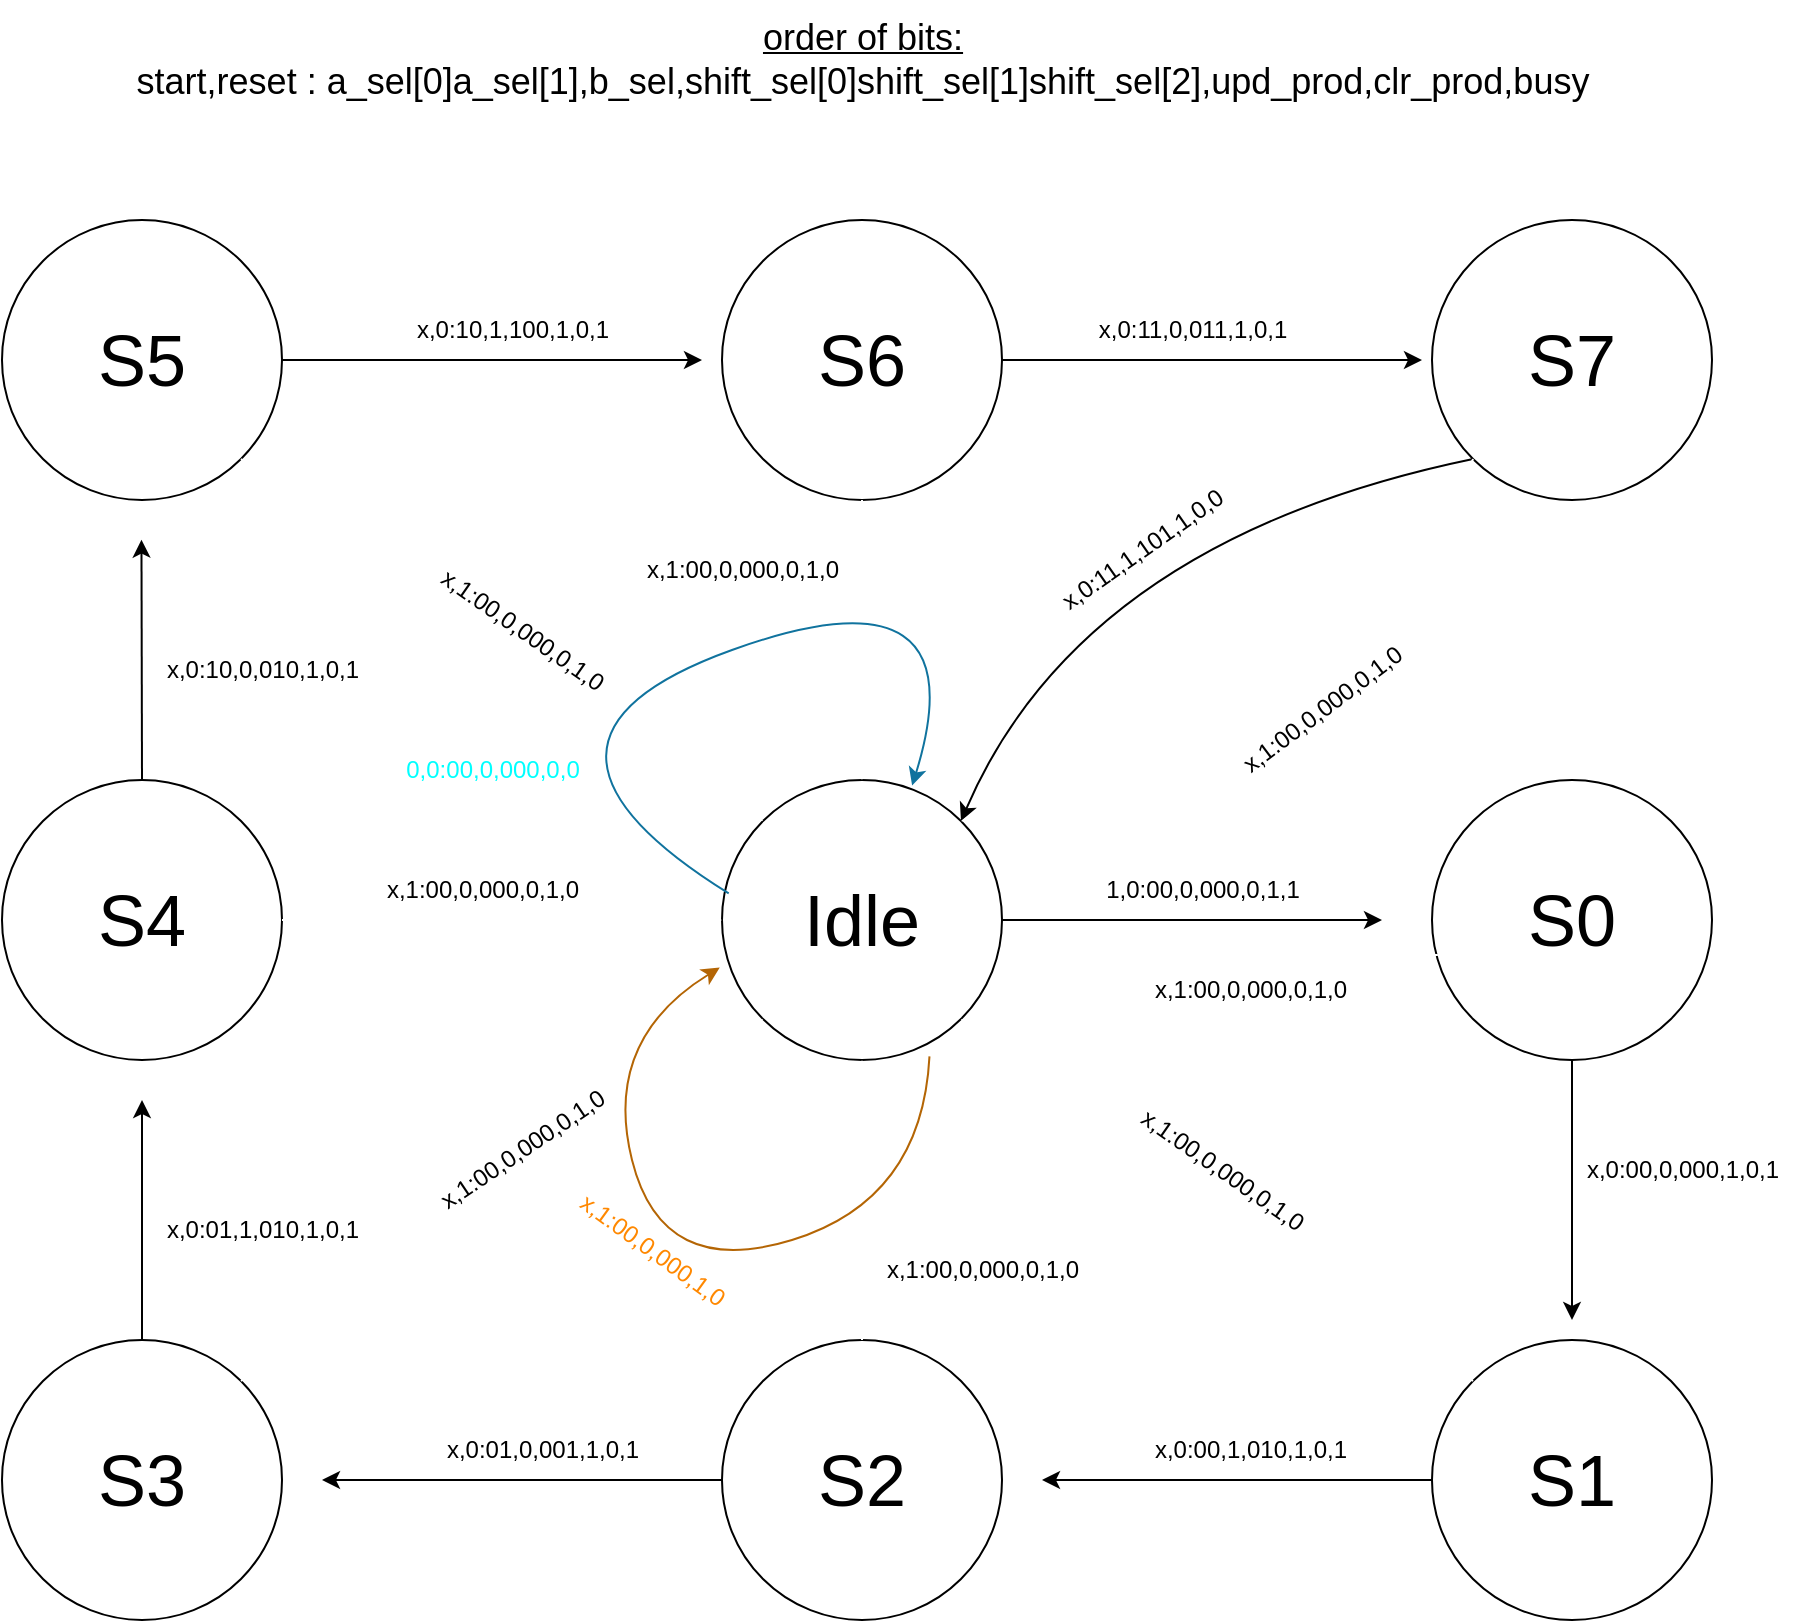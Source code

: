 <mxfile version="21.3.7" type="github">
  <diagram name="Page-1" id="QRuHNjkxRnGpMCgw-yJH">
    <mxGraphModel dx="2285" dy="2051" grid="1" gridSize="10" guides="1" tooltips="1" connect="1" arrows="1" fold="1" page="1" pageScale="1" pageWidth="827" pageHeight="1169" math="0" shadow="0">
      <root>
        <mxCell id="0" />
        <mxCell id="1" parent="0" />
        <mxCell id="8Rcfs02TrADU7LgiyIq5-1" value="&lt;font style=&quot;font-size: 36px;&quot;&gt;Idle&lt;/font&gt;" style="ellipse;whiteSpace=wrap;html=1;aspect=fixed;" parent="1" vertex="1">
          <mxGeometry x="90" y="90" width="140" height="140" as="geometry" />
        </mxCell>
        <mxCell id="8Rcfs02TrADU7LgiyIq5-2" value="" style="endArrow=classic;html=1;rounded=0;exitX=1;exitY=0.5;exitDx=0;exitDy=0;" parent="1" source="8Rcfs02TrADU7LgiyIq5-1" edge="1">
          <mxGeometry width="50" height="50" relative="1" as="geometry">
            <mxPoint x="290" y="160" as="sourcePoint" />
            <mxPoint x="420" y="160" as="targetPoint" />
          </mxGeometry>
        </mxCell>
        <mxCell id="8Rcfs02TrADU7LgiyIq5-3" value="&lt;font style=&quot;font-size: 36px;&quot;&gt;S0&lt;/font&gt;" style="ellipse;whiteSpace=wrap;html=1;aspect=fixed;" parent="1" vertex="1">
          <mxGeometry x="445" y="90" width="140" height="140" as="geometry" />
        </mxCell>
        <mxCell id="8Rcfs02TrADU7LgiyIq5-4" value="1,0:00,0,000,0,1,1" style="text;html=1;align=center;verticalAlign=middle;resizable=0;points=[];autosize=1;strokeColor=none;fillColor=none;" parent="1" vertex="1">
          <mxGeometry x="270" y="130" width="120" height="30" as="geometry" />
        </mxCell>
        <mxCell id="8Rcfs02TrADU7LgiyIq5-7" value="&lt;font style=&quot;font-size: 36px;&quot;&gt;S1&lt;/font&gt;" style="ellipse;whiteSpace=wrap;html=1;aspect=fixed;" parent="1" vertex="1">
          <mxGeometry x="445" y="370" width="140" height="140" as="geometry" />
        </mxCell>
        <mxCell id="8Rcfs02TrADU7LgiyIq5-13" value="" style="endArrow=classic;html=1;rounded=0;exitX=0.5;exitY=1;exitDx=0;exitDy=0;" parent="1" source="8Rcfs02TrADU7LgiyIq5-3" edge="1">
          <mxGeometry width="50" height="50" relative="1" as="geometry">
            <mxPoint x="175" y="170" as="sourcePoint" />
            <mxPoint x="515" y="360" as="targetPoint" />
          </mxGeometry>
        </mxCell>
        <mxCell id="8Rcfs02TrADU7LgiyIq5-14" value="x,0:00,0,000,1,0,1" style="text;html=1;align=center;verticalAlign=middle;resizable=0;points=[];autosize=1;strokeColor=none;fillColor=none;" parent="1" vertex="1">
          <mxGeometry x="510" y="270" width="120" height="30" as="geometry" />
        </mxCell>
        <mxCell id="8Rcfs02TrADU7LgiyIq5-16" value="&lt;font style=&quot;font-size: 36px;&quot;&gt;S2&lt;/font&gt;" style="ellipse;whiteSpace=wrap;html=1;aspect=fixed;" parent="1" vertex="1">
          <mxGeometry x="90" y="370" width="140" height="140" as="geometry" />
        </mxCell>
        <mxCell id="8Rcfs02TrADU7LgiyIq5-17" value="" style="endArrow=classic;html=1;rounded=0;exitX=0;exitY=0.5;exitDx=0;exitDy=0;" parent="1" source="8Rcfs02TrADU7LgiyIq5-7" edge="1">
          <mxGeometry width="50" height="50" relative="1" as="geometry">
            <mxPoint x="270" y="440" as="sourcePoint" />
            <mxPoint x="250" y="440" as="targetPoint" />
          </mxGeometry>
        </mxCell>
        <mxCell id="8Rcfs02TrADU7LgiyIq5-21" value="&lt;font style=&quot;font-size: 36px;&quot;&gt;S4&lt;/font&gt;" style="ellipse;whiteSpace=wrap;html=1;aspect=fixed;" parent="1" vertex="1">
          <mxGeometry x="-270" y="90" width="140" height="140" as="geometry" />
        </mxCell>
        <mxCell id="8Rcfs02TrADU7LgiyIq5-22" value="&lt;font style=&quot;font-size: 36px;&quot;&gt;S3&lt;/font&gt;" style="ellipse;whiteSpace=wrap;html=1;aspect=fixed;" parent="1" vertex="1">
          <mxGeometry x="-270" y="370" width="140" height="140" as="geometry" />
        </mxCell>
        <mxCell id="8Rcfs02TrADU7LgiyIq5-23" value="" style="endArrow=classic;html=1;rounded=0;exitX=0;exitY=0.5;exitDx=0;exitDy=0;" parent="1" source="8Rcfs02TrADU7LgiyIq5-16" edge="1">
          <mxGeometry width="50" height="50" relative="1" as="geometry">
            <mxPoint x="-20" y="440" as="sourcePoint" />
            <mxPoint x="-110" y="440" as="targetPoint" />
          </mxGeometry>
        </mxCell>
        <mxCell id="8Rcfs02TrADU7LgiyIq5-26" value="" style="endArrow=classic;html=1;rounded=0;exitX=0.5;exitY=0;exitDx=0;exitDy=0;" parent="1" source="8Rcfs02TrADU7LgiyIq5-22" edge="1">
          <mxGeometry width="50" height="50" relative="1" as="geometry">
            <mxPoint x="-200" y="235" as="sourcePoint" />
            <mxPoint x="-200" y="250" as="targetPoint" />
          </mxGeometry>
        </mxCell>
        <mxCell id="8Rcfs02TrADU7LgiyIq5-29" value="&lt;font style=&quot;font-size: 36px;&quot;&gt;S6&lt;/font&gt;" style="ellipse;whiteSpace=wrap;html=1;aspect=fixed;" parent="1" vertex="1">
          <mxGeometry x="90" y="-190" width="140" height="140" as="geometry" />
        </mxCell>
        <mxCell id="8Rcfs02TrADU7LgiyIq5-30" value="&lt;font style=&quot;font-size: 36px;&quot;&gt;S7&lt;/font&gt;" style="ellipse;whiteSpace=wrap;html=1;aspect=fixed;" parent="1" vertex="1">
          <mxGeometry x="445" y="-190" width="140" height="140" as="geometry" />
        </mxCell>
        <mxCell id="8Rcfs02TrADU7LgiyIq5-31" value="&lt;font style=&quot;font-size: 36px;&quot;&gt;S5&lt;/font&gt;" style="ellipse;whiteSpace=wrap;html=1;aspect=fixed;" parent="1" vertex="1">
          <mxGeometry x="-270" y="-190" width="140" height="140" as="geometry" />
        </mxCell>
        <mxCell id="8Rcfs02TrADU7LgiyIq5-32" value="" style="endArrow=classic;html=1;rounded=0;exitX=0.5;exitY=0;exitDx=0;exitDy=0;entryX=-0.003;entryY=-0.002;entryDx=0;entryDy=0;entryPerimeter=0;" parent="1" edge="1" source="8Rcfs02TrADU7LgiyIq5-21">
          <mxGeometry width="50" height="50" relative="1" as="geometry">
            <mxPoint x="-200" y="80" as="sourcePoint" />
            <mxPoint x="-200.27" y="-30.18" as="targetPoint" />
          </mxGeometry>
        </mxCell>
        <mxCell id="8Rcfs02TrADU7LgiyIq5-36" value="" style="endArrow=classic;html=1;rounded=0;exitX=1;exitY=0.5;exitDx=0;exitDy=0;" parent="1" source="8Rcfs02TrADU7LgiyIq5-31" edge="1">
          <mxGeometry width="50" height="50" relative="1" as="geometry">
            <mxPoint x="80" y="-120" as="sourcePoint" />
            <mxPoint x="80" y="-120" as="targetPoint" />
          </mxGeometry>
        </mxCell>
        <mxCell id="8Rcfs02TrADU7LgiyIq5-37" value="x,0:10,1,100,1,0,1" style="text;html=1;align=center;verticalAlign=middle;resizable=0;points=[];autosize=1;strokeColor=none;fillColor=none;" parent="1" vertex="1">
          <mxGeometry x="-75" y="-150" width="120" height="30" as="geometry" />
        </mxCell>
        <mxCell id="8Rcfs02TrADU7LgiyIq5-39" value="" style="endArrow=classic;html=1;rounded=0;exitX=1;exitY=0.5;exitDx=0;exitDy=0;" parent="1" source="8Rcfs02TrADU7LgiyIq5-29" edge="1">
          <mxGeometry width="50" height="50" relative="1" as="geometry">
            <mxPoint x="270" y="-100" as="sourcePoint" />
            <mxPoint x="440" y="-120" as="targetPoint" />
          </mxGeometry>
        </mxCell>
        <mxCell id="8Rcfs02TrADU7LgiyIq5-40" value="x,0:11,0,011,1,0,1" style="text;html=1;align=center;verticalAlign=middle;resizable=0;points=[];autosize=1;strokeColor=none;fillColor=none;" parent="1" vertex="1">
          <mxGeometry x="265" y="-150" width="120" height="30" as="geometry" />
        </mxCell>
        <mxCell id="8Rcfs02TrADU7LgiyIq5-43" value="x,0:11,1,101,1,0,0" style="text;html=1;align=center;verticalAlign=middle;resizable=0;points=[];autosize=1;strokeColor=none;fillColor=none;rotation=-35;" parent="1" vertex="1">
          <mxGeometry x="240" y="-40" width="120" height="30" as="geometry" />
        </mxCell>
        <mxCell id="M2b_wzENFVql52UbRtSp-1" value="&lt;font style=&quot;font-size: 18px;&quot;&gt;&lt;u&gt;order of bits:&lt;/u&gt;&lt;br&gt;start,reset : a_sel[0]a_sel[1],b_sel,shift_sel[0]shift_sel[1]shift_sel[2],upd_prod,clr_prod,busy&lt;/font&gt;" style="text;html=1;align=center;verticalAlign=middle;resizable=0;points=[];autosize=1;strokeColor=none;fillColor=none;" vertex="1" parent="1">
          <mxGeometry x="-215" y="-300" width="750" height="60" as="geometry" />
        </mxCell>
        <mxCell id="M2b_wzENFVql52UbRtSp-2" value="x,0:00,1,010,1,0,1" style="text;html=1;align=center;verticalAlign=middle;resizable=0;points=[];autosize=1;strokeColor=none;fillColor=none;" vertex="1" parent="1">
          <mxGeometry x="294" y="410" width="120" height="30" as="geometry" />
        </mxCell>
        <mxCell id="M2b_wzENFVql52UbRtSp-4" value="x,0:01,0,001,1,0,1" style="text;html=1;align=center;verticalAlign=middle;resizable=0;points=[];autosize=1;strokeColor=none;fillColor=none;" vertex="1" parent="1">
          <mxGeometry x="-60" y="410" width="120" height="30" as="geometry" />
        </mxCell>
        <mxCell id="M2b_wzENFVql52UbRtSp-5" value="x,0:01,1,010,1,0,1" style="text;html=1;align=center;verticalAlign=middle;resizable=0;points=[];autosize=1;strokeColor=none;fillColor=none;" vertex="1" parent="1">
          <mxGeometry x="-200" y="300" width="120" height="30" as="geometry" />
        </mxCell>
        <mxCell id="M2b_wzENFVql52UbRtSp-6" value="x,0:10,0,010,1,0,1" style="text;html=1;align=center;verticalAlign=middle;resizable=0;points=[];autosize=1;strokeColor=none;fillColor=none;" vertex="1" parent="1">
          <mxGeometry x="-200" y="20" width="120" height="30" as="geometry" />
        </mxCell>
        <mxCell id="M2b_wzENFVql52UbRtSp-8" value="" style="edgeStyle=none;orthogonalLoop=1;jettySize=auto;html=1;entryX=0;entryY=1;entryDx=0;entryDy=0;exitX=1;exitY=0;exitDx=0;exitDy=0;curved=1;startArrow=classic;startFill=1;endArrow=none;endFill=0;" edge="1" parent="1" source="8Rcfs02TrADU7LgiyIq5-1" target="8Rcfs02TrADU7LgiyIq5-30">
          <mxGeometry width="100" relative="1" as="geometry">
            <mxPoint x="270" y="30" as="sourcePoint" />
            <mxPoint x="370" y="30" as="targetPoint" />
            <Array as="points">
              <mxPoint x="270" y="-30" />
            </Array>
          </mxGeometry>
        </mxCell>
        <mxCell id="M2b_wzENFVql52UbRtSp-9" value="" style="edgeStyle=none;orthogonalLoop=1;jettySize=auto;html=1;entryX=0;entryY=1;entryDx=0;entryDy=0;exitX=1;exitY=0;exitDx=0;exitDy=0;curved=1;startArrow=classic;startFill=1;endArrow=none;endFill=0;fillColor=#a20025;strokeColor=#ffffff;" edge="1" parent="1" source="8Rcfs02TrADU7LgiyIq5-1" target="8Rcfs02TrADU7LgiyIq5-30">
          <mxGeometry width="100" relative="1" as="geometry">
            <mxPoint x="219" y="121" as="sourcePoint" />
            <mxPoint x="476" y="-61" as="targetPoint" />
            <Array as="points">
              <mxPoint x="410" y="80" />
            </Array>
          </mxGeometry>
        </mxCell>
        <mxCell id="M2b_wzENFVql52UbRtSp-10" value="x,1:00,0,000,0,1,0" style="text;html=1;align=center;verticalAlign=middle;resizable=0;points=[];autosize=1;strokeColor=none;fillColor=none;rotation=-37;" vertex="1" parent="1">
          <mxGeometry x="330" y="40" width="120" height="30" as="geometry" />
        </mxCell>
        <mxCell id="M2b_wzENFVql52UbRtSp-11" value="" style="edgeStyle=none;orthogonalLoop=1;jettySize=auto;html=1;rounded=0;exitX=0.5;exitY=1;exitDx=0;exitDy=0;entryX=0.5;entryY=0;entryDx=0;entryDy=0;strokeColor=#FFFFFF;" edge="1" parent="1" source="8Rcfs02TrADU7LgiyIq5-29" target="8Rcfs02TrADU7LgiyIq5-1">
          <mxGeometry width="100" relative="1" as="geometry">
            <mxPoint x="40" y="40" as="sourcePoint" />
            <mxPoint x="140" y="40" as="targetPoint" />
            <Array as="points" />
          </mxGeometry>
        </mxCell>
        <mxCell id="M2b_wzENFVql52UbRtSp-12" value="x,1:00,0,000,0,1,0" style="text;html=1;align=center;verticalAlign=middle;resizable=0;points=[];autosize=1;strokeColor=none;fillColor=none;rotation=0;" vertex="1" parent="1">
          <mxGeometry x="40" y="-30" width="120" height="30" as="geometry" />
        </mxCell>
        <mxCell id="M2b_wzENFVql52UbRtSp-13" value="" style="edgeStyle=none;orthogonalLoop=1;jettySize=auto;html=1;rounded=0;exitX=1;exitY=1;exitDx=0;exitDy=0;entryX=0;entryY=0;entryDx=0;entryDy=0;strokeColor=#FFFFFF;" edge="1" parent="1" source="8Rcfs02TrADU7LgiyIq5-31" target="8Rcfs02TrADU7LgiyIq5-1">
          <mxGeometry width="100" relative="1" as="geometry">
            <mxPoint x="170" y="-40" as="sourcePoint" />
            <mxPoint x="170" y="100" as="targetPoint" />
            <Array as="points" />
          </mxGeometry>
        </mxCell>
        <mxCell id="M2b_wzENFVql52UbRtSp-15" value="" style="edgeStyle=none;orthogonalLoop=1;jettySize=auto;html=1;rounded=0;exitX=1;exitY=0.5;exitDx=0;exitDy=0;entryX=0;entryY=0.5;entryDx=0;entryDy=0;strokeColor=#FFFFFF;" edge="1" parent="1" source="8Rcfs02TrADU7LgiyIq5-21" target="8Rcfs02TrADU7LgiyIq5-1">
          <mxGeometry width="100" relative="1" as="geometry">
            <mxPoint x="190" y="-20" as="sourcePoint" />
            <mxPoint x="190" y="120" as="targetPoint" />
            <Array as="points" />
          </mxGeometry>
        </mxCell>
        <mxCell id="M2b_wzENFVql52UbRtSp-16" value="" style="edgeStyle=none;orthogonalLoop=1;jettySize=auto;html=1;rounded=0;exitX=1;exitY=0;exitDx=0;exitDy=0;entryX=0;entryY=1;entryDx=0;entryDy=0;strokeColor=#FFFFFF;" edge="1" parent="1" source="8Rcfs02TrADU7LgiyIq5-22" target="8Rcfs02TrADU7LgiyIq5-1">
          <mxGeometry width="100" relative="1" as="geometry">
            <mxPoint x="200" y="-10" as="sourcePoint" />
            <mxPoint x="200" y="130" as="targetPoint" />
            <Array as="points" />
          </mxGeometry>
        </mxCell>
        <mxCell id="M2b_wzENFVql52UbRtSp-17" value="" style="edgeStyle=none;orthogonalLoop=1;jettySize=auto;html=1;rounded=0;exitX=0.5;exitY=0;exitDx=0;exitDy=0;entryX=0.5;entryY=1;entryDx=0;entryDy=0;strokeColor=#FFFFFF;" edge="1" parent="1" source="8Rcfs02TrADU7LgiyIq5-16" target="8Rcfs02TrADU7LgiyIq5-1">
          <mxGeometry width="100" relative="1" as="geometry">
            <mxPoint x="210" as="sourcePoint" />
            <mxPoint x="210" y="140" as="targetPoint" />
            <Array as="points" />
          </mxGeometry>
        </mxCell>
        <mxCell id="M2b_wzENFVql52UbRtSp-18" value="" style="edgeStyle=none;orthogonalLoop=1;jettySize=auto;html=1;rounded=0;exitX=0;exitY=0;exitDx=0;exitDy=0;entryX=1;entryY=1;entryDx=0;entryDy=0;strokeColor=#FFFFFF;" edge="1" parent="1" source="8Rcfs02TrADU7LgiyIq5-7" target="8Rcfs02TrADU7LgiyIq5-1">
          <mxGeometry width="100" relative="1" as="geometry">
            <mxPoint x="220" y="10" as="sourcePoint" />
            <mxPoint x="220" y="150" as="targetPoint" />
            <Array as="points" />
          </mxGeometry>
        </mxCell>
        <mxCell id="M2b_wzENFVql52UbRtSp-19" value="x,1:00,0,000,0,1,0" style="text;html=1;align=center;verticalAlign=middle;resizable=0;points=[];autosize=1;strokeColor=none;fillColor=none;rotation=35;" vertex="1" parent="1">
          <mxGeometry x="-70" width="120" height="30" as="geometry" />
        </mxCell>
        <mxCell id="M2b_wzENFVql52UbRtSp-21" value="x,1:00,0,000,0,1,0" style="text;html=1;align=center;verticalAlign=middle;resizable=0;points=[];autosize=1;strokeColor=none;fillColor=none;rotation=0;" vertex="1" parent="1">
          <mxGeometry x="-90" y="130" width="120" height="30" as="geometry" />
        </mxCell>
        <mxCell id="M2b_wzENFVql52UbRtSp-22" value="x,1:00,0,000,0,1,0" style="text;html=1;align=center;verticalAlign=middle;resizable=0;points=[];autosize=1;strokeColor=none;fillColor=none;rotation=-34;" vertex="1" parent="1">
          <mxGeometry x="-70" y="260" width="120" height="30" as="geometry" />
        </mxCell>
        <mxCell id="M2b_wzENFVql52UbRtSp-23" value="x,1:00,0,000,0,1,0" style="text;html=1;align=center;verticalAlign=middle;resizable=0;points=[];autosize=1;strokeColor=none;fillColor=none;rotation=0;" vertex="1" parent="1">
          <mxGeometry x="160" y="320" width="120" height="30" as="geometry" />
        </mxCell>
        <mxCell id="M2b_wzENFVql52UbRtSp-24" value="x,1:00,0,000,0,1,0" style="text;html=1;align=center;verticalAlign=middle;resizable=0;points=[];autosize=1;strokeColor=none;fillColor=none;rotation=35;" vertex="1" parent="1">
          <mxGeometry x="280" y="270" width="120" height="30" as="geometry" />
        </mxCell>
        <mxCell id="M2b_wzENFVql52UbRtSp-25" value="" style="edgeStyle=none;orthogonalLoop=1;jettySize=auto;html=1;rounded=0;exitX=0.021;exitY=0.625;exitDx=0;exitDy=0;strokeColor=#FFFFFF;exitPerimeter=0;" edge="1" parent="1" source="8Rcfs02TrADU7LgiyIq5-3">
          <mxGeometry width="100" relative="1" as="geometry">
            <mxPoint x="390" y="160" as="sourcePoint" />
            <mxPoint x="260" y="178" as="targetPoint" />
            <Array as="points" />
          </mxGeometry>
        </mxCell>
        <mxCell id="M2b_wzENFVql52UbRtSp-26" value="x,1:00,0,000,0,1,0" style="text;html=1;align=center;verticalAlign=middle;resizable=0;points=[];autosize=1;strokeColor=none;fillColor=none;rotation=0;" vertex="1" parent="1">
          <mxGeometry x="294" y="180" width="120" height="30" as="geometry" />
        </mxCell>
        <mxCell id="M2b_wzENFVql52UbRtSp-27" value="" style="edgeStyle=none;orthogonalLoop=1;jettySize=auto;html=1;entryX=-0.008;entryY=0.67;entryDx=0;entryDy=0;entryPerimeter=0;exitX=0.741;exitY=0.987;exitDx=0;exitDy=0;exitPerimeter=0;curved=1;fillColor=#fad7ac;strokeColor=#b46504;" edge="1" parent="1" source="8Rcfs02TrADU7LgiyIq5-1" target="8Rcfs02TrADU7LgiyIq5-1">
          <mxGeometry width="100" relative="1" as="geometry">
            <mxPoint x="40" y="310" as="sourcePoint" />
            <mxPoint x="140" y="310" as="targetPoint" />
            <Array as="points">
              <mxPoint x="190" y="300" />
              <mxPoint x="60" y="340" />
              <mxPoint x="30" y="220" />
            </Array>
          </mxGeometry>
        </mxCell>
        <mxCell id="M2b_wzENFVql52UbRtSp-28" value="x,1:00,0,000,1,0" style="text;html=1;align=center;verticalAlign=middle;resizable=0;points=[];autosize=1;fillColor=none;rotation=36;fontColor=#ff8800;" vertex="1" parent="1">
          <mxGeometry y="310" width="110" height="30" as="geometry" />
        </mxCell>
        <mxCell id="M2b_wzENFVql52UbRtSp-30" value="" style="endArrow=classic;html=1;entryX=0.679;entryY=0.02;entryDx=0;entryDy=0;entryPerimeter=0;exitX=0.024;exitY=0.405;exitDx=0;exitDy=0;exitPerimeter=0;curved=1;fillColor=#b1ddf0;strokeColor=#10739e;" edge="1" parent="1" source="8Rcfs02TrADU7LgiyIq5-1" target="8Rcfs02TrADU7LgiyIq5-1">
          <mxGeometry width="50" height="50" relative="1" as="geometry">
            <mxPoint x="140" y="140" as="sourcePoint" />
            <mxPoint x="190" y="90" as="targetPoint" />
            <Array as="points">
              <mxPoint x="-30" y="70" />
              <mxPoint x="220" y="-20" />
            </Array>
          </mxGeometry>
        </mxCell>
        <mxCell id="M2b_wzENFVql52UbRtSp-31" value="0,0:00,0,000,0,0" style="text;html=1;align=center;verticalAlign=middle;resizable=0;points=[];autosize=1;fillColor=none;rotation=0;fontColor=#00FFFF;" vertex="1" parent="1">
          <mxGeometry x="-80" y="70" width="110" height="30" as="geometry" />
        </mxCell>
      </root>
    </mxGraphModel>
  </diagram>
</mxfile>
